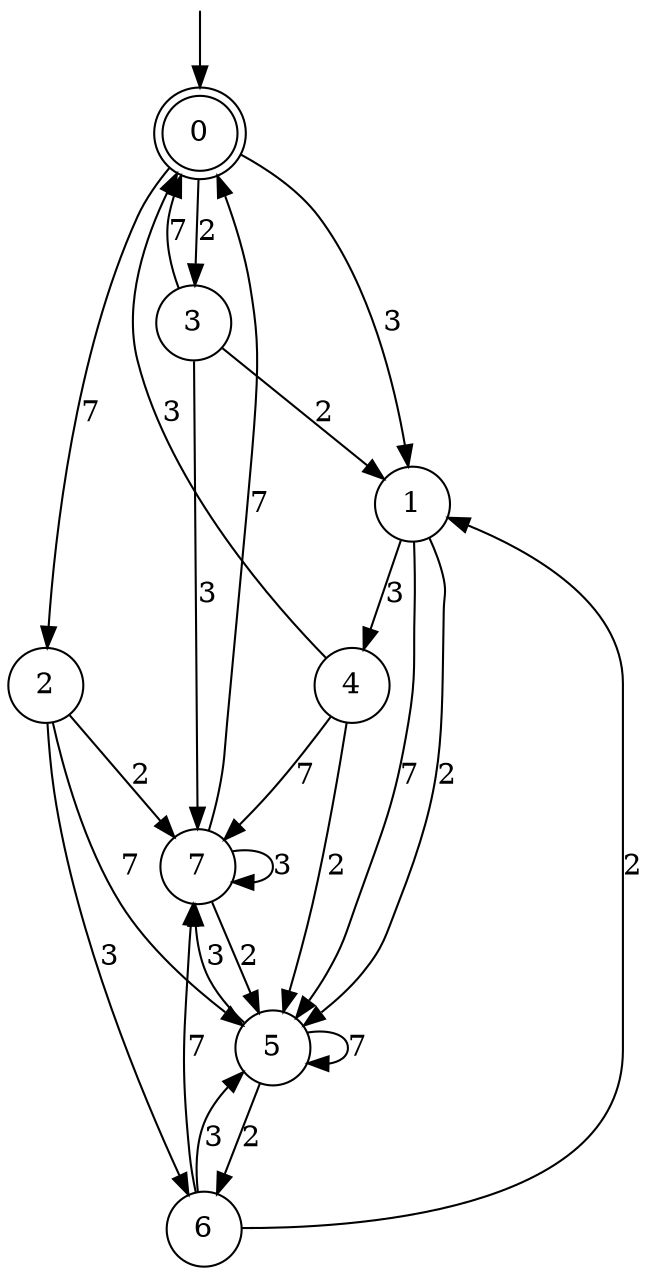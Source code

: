 digraph g {

	s0 [shape="doublecircle" label="0"];
	s1 [shape="circle" label="1"];
	s2 [shape="circle" label="2"];
	s3 [shape="circle" label="3"];
	s4 [shape="circle" label="4"];
	s5 [shape="circle" label="5"];
	s6 [shape="circle" label="6"];
	s7 [shape="circle" label="7"];
	s0 -> s1 [label="3"];
	s0 -> s2 [label="7"];
	s0 -> s3 [label="2"];
	s1 -> s4 [label="3"];
	s1 -> s5 [label="7"];
	s1 -> s5 [label="2"];
	s2 -> s6 [label="3"];
	s2 -> s5 [label="7"];
	s2 -> s7 [label="2"];
	s3 -> s7 [label="3"];
	s3 -> s0 [label="7"];
	s3 -> s1 [label="2"];
	s4 -> s0 [label="3"];
	s4 -> s7 [label="7"];
	s4 -> s5 [label="2"];
	s5 -> s7 [label="3"];
	s5 -> s5 [label="7"];
	s5 -> s6 [label="2"];
	s6 -> s5 [label="3"];
	s6 -> s7 [label="7"];
	s6 -> s1 [label="2"];
	s7 -> s7 [label="3"];
	s7 -> s0 [label="7"];
	s7 -> s5 [label="2"];

__start0 [label="" shape="none" width="0" height="0"];
__start0 -> s0;

}
